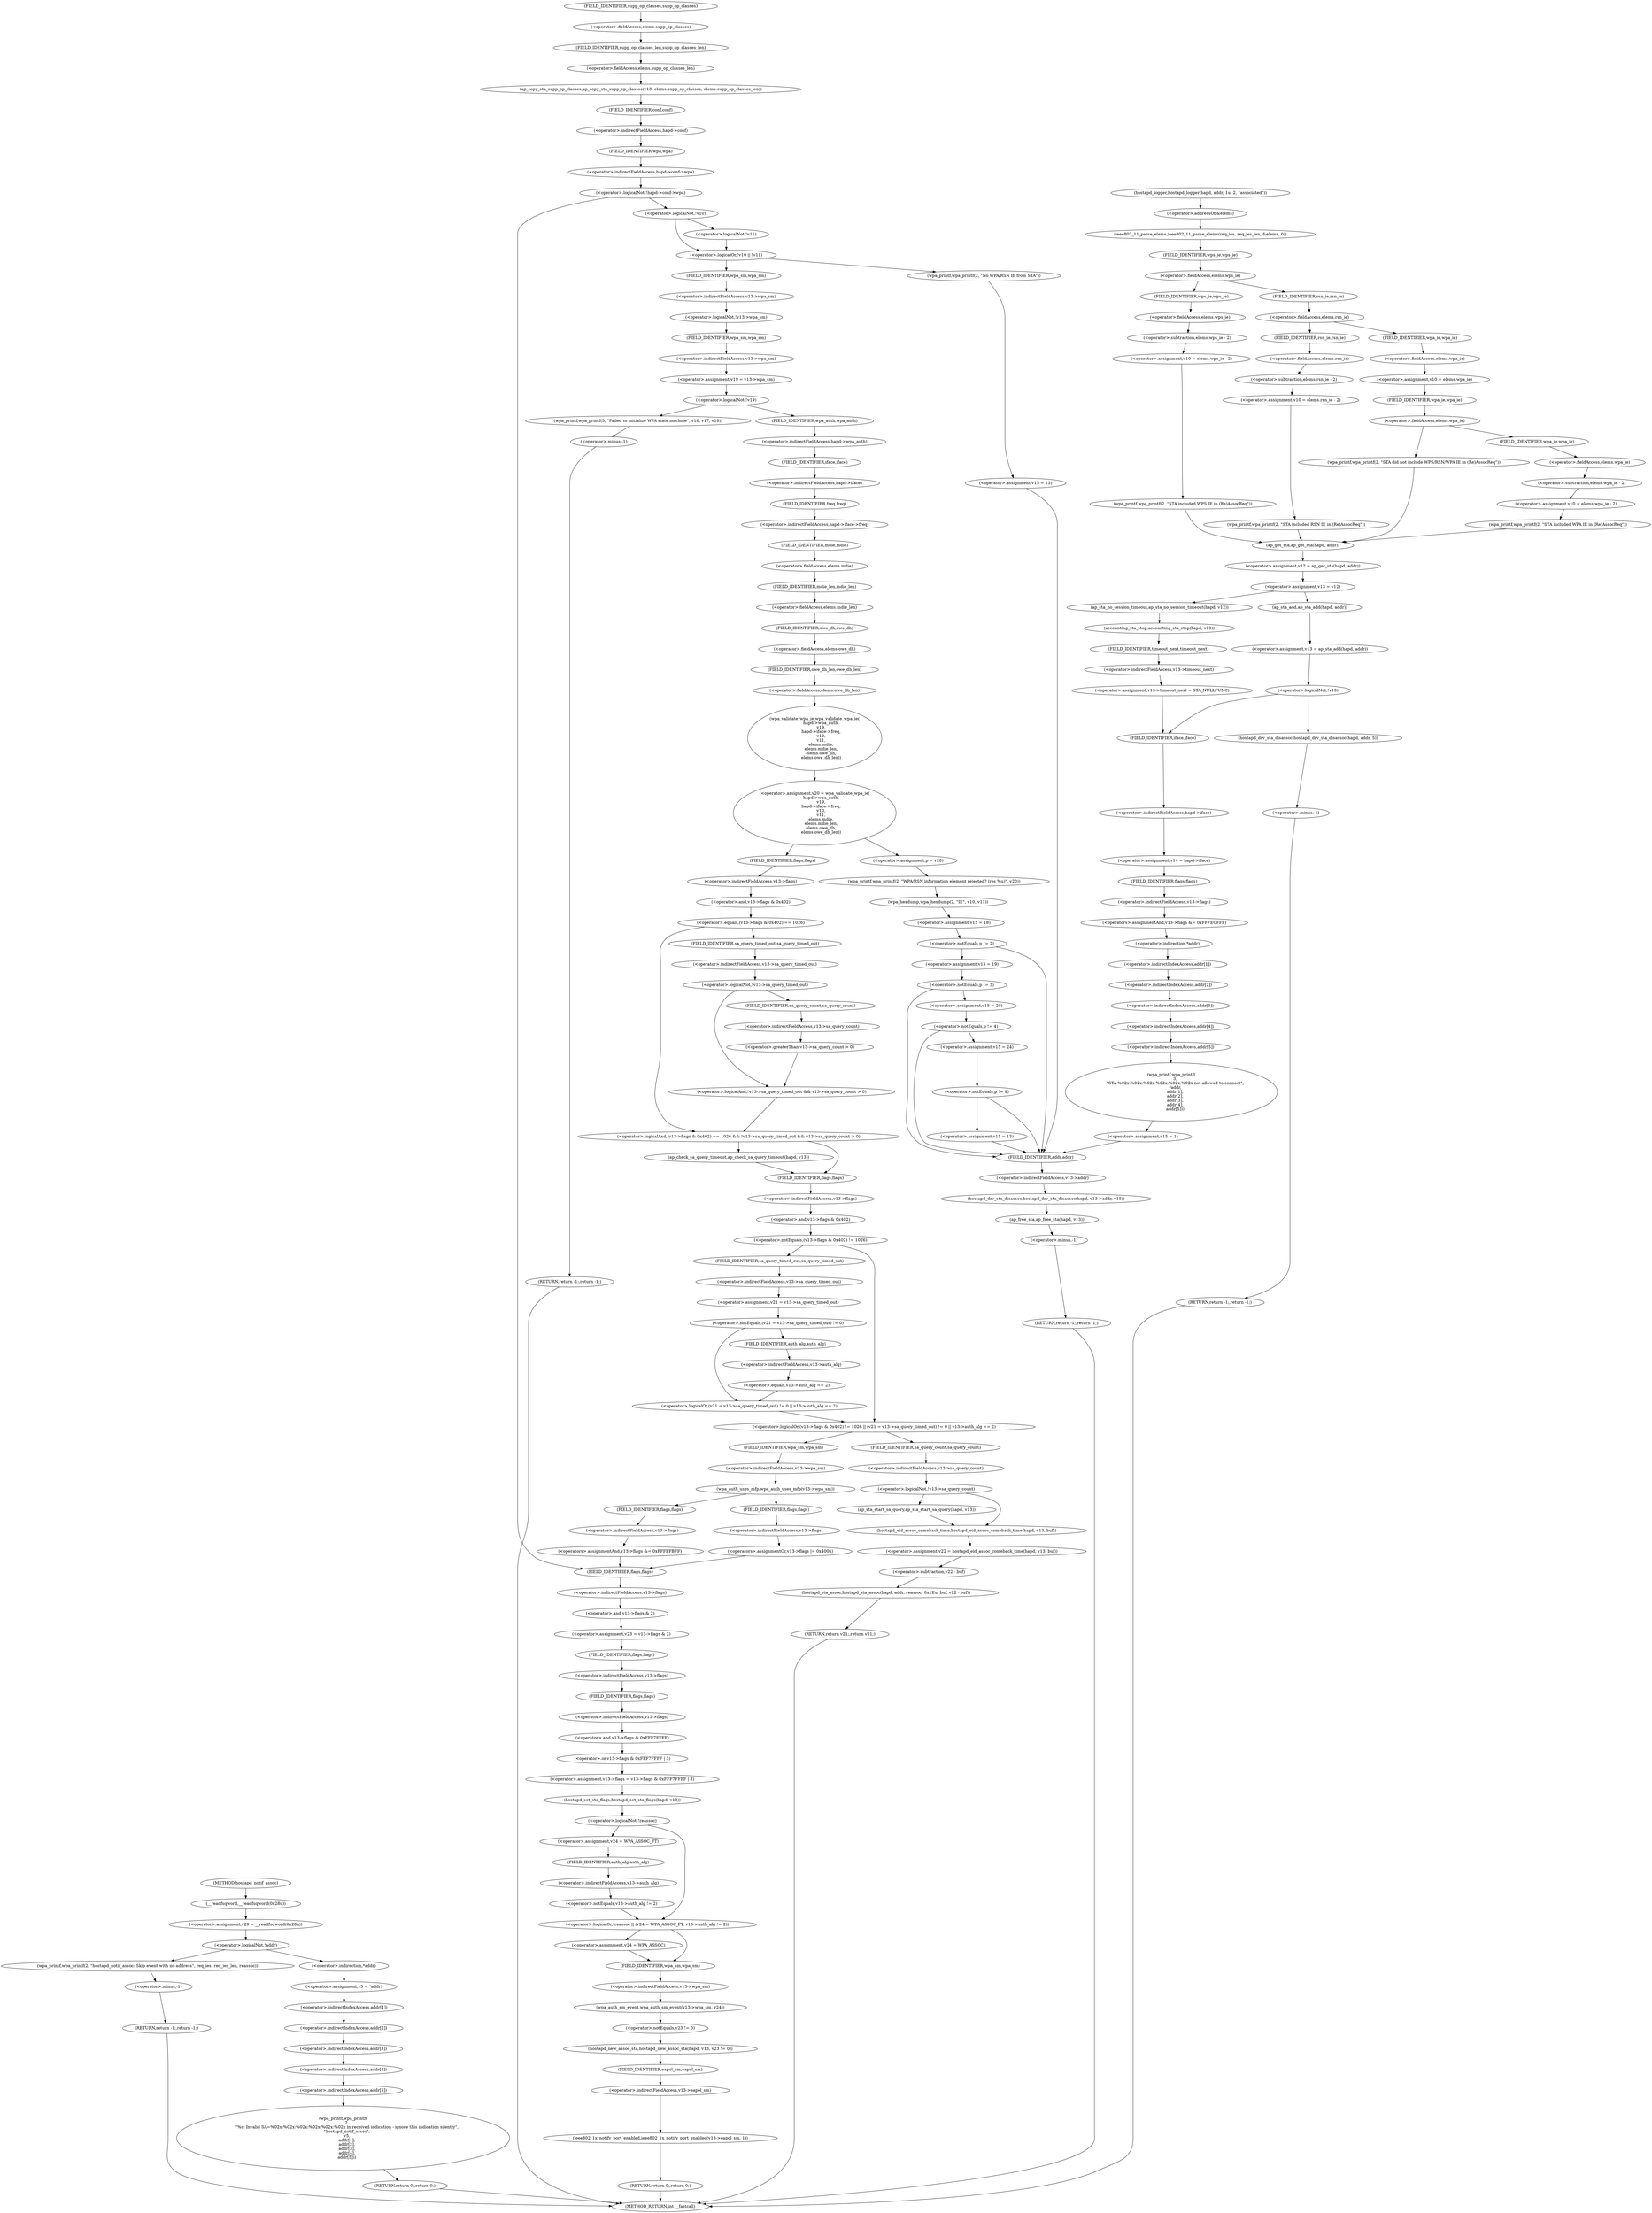 digraph hostapd_notif_assoc {  
"1000148" [label = "(<operator>.assignment,v29 = __readfsqword(0x28u))" ]
"1000150" [label = "(__readfsqword,__readfsqword(0x28u))" ]
"1000153" [label = "(<operator>.logicalNot,!addr)" ]
"1000156" [label = "(wpa_printf,wpa_printf(2, \"hostapd_notif_assoc: Skip event with no address\", req_ies, req_ies_len, reassoc))" ]
"1000162" [label = "(RETURN,return -1;,return -1;)" ]
"1000163" [label = "(<operator>.minus,-1)" ]
"1000165" [label = "(<operator>.assignment,v5 = *addr)" ]
"1000167" [label = "(<operator>.indirection,*addr)" ]
"1000170" [label = "(wpa_printf,wpa_printf(\n      2,\n      \"%s: Invalid SA=%02x:%02x:%02x:%02x:%02x:%02x in received indication - ignore this indication silently\",\n      \"hostapd_notif_assoc\",\n      v5,\n      addr[1],\n      addr[2],\n      addr[3],\n      addr[4],\n      addr[5]))" ]
"1000175" [label = "(<operator>.indirectIndexAccess,addr[1])" ]
"1000178" [label = "(<operator>.indirectIndexAccess,addr[2])" ]
"1000181" [label = "(<operator>.indirectIndexAccess,addr[3])" ]
"1000184" [label = "(<operator>.indirectIndexAccess,addr[4])" ]
"1000187" [label = "(<operator>.indirectIndexAccess,addr[5])" ]
"1000190" [label = "(RETURN,return 0;,return 0;)" ]
"1000192" [label = "(hostapd_logger,hostapd_logger(hapd, addr, 1u, 2, \"associated\"))" ]
"1000198" [label = "(ieee802_11_parse_elems,ieee802_11_parse_elems(req_ies, req_ies_len, &elems, 0))" ]
"1000201" [label = "(<operator>.addressOf,&elems)" ]
"1000205" [label = "(<operator>.fieldAccess,elems.wps_ie)" ]
"1000207" [label = "(FIELD_IDENTIFIER,wps_ie,wps_ie)" ]
"1000209" [label = "(<operator>.assignment,v10 = elems.wps_ie - 2)" ]
"1000211" [label = "(<operator>.subtraction,elems.wps_ie - 2)" ]
"1000212" [label = "(<operator>.fieldAccess,elems.wps_ie)" ]
"1000214" [label = "(FIELD_IDENTIFIER,wps_ie,wps_ie)" ]
"1000217" [label = "(wpa_printf,wpa_printf(2, \"STA included WPS IE in (Re)AssocReq\"))" ]
"1000222" [label = "(<operator>.fieldAccess,elems.rsn_ie)" ]
"1000224" [label = "(FIELD_IDENTIFIER,rsn_ie,rsn_ie)" ]
"1000226" [label = "(<operator>.assignment,v10 = elems.rsn_ie - 2)" ]
"1000228" [label = "(<operator>.subtraction,elems.rsn_ie - 2)" ]
"1000229" [label = "(<operator>.fieldAccess,elems.rsn_ie)" ]
"1000231" [label = "(FIELD_IDENTIFIER,rsn_ie,rsn_ie)" ]
"1000234" [label = "(wpa_printf,wpa_printf(2, \"STA included RSN IE in (Re)AssocReq\"))" ]
"1000239" [label = "(<operator>.assignment,v10 = elems.wpa_ie)" ]
"1000241" [label = "(<operator>.fieldAccess,elems.wpa_ie)" ]
"1000243" [label = "(FIELD_IDENTIFIER,wpa_ie,wpa_ie)" ]
"1000245" [label = "(<operator>.fieldAccess,elems.wpa_ie)" ]
"1000247" [label = "(FIELD_IDENTIFIER,wpa_ie,wpa_ie)" ]
"1000249" [label = "(<operator>.assignment,v10 = elems.wpa_ie - 2)" ]
"1000251" [label = "(<operator>.subtraction,elems.wpa_ie - 2)" ]
"1000252" [label = "(<operator>.fieldAccess,elems.wpa_ie)" ]
"1000254" [label = "(FIELD_IDENTIFIER,wpa_ie,wpa_ie)" ]
"1000257" [label = "(wpa_printf,wpa_printf(2, \"STA included WPA IE in (Re)AssocReq\"))" ]
"1000263" [label = "(wpa_printf,wpa_printf(2, \"STA did not include WPS/RSN/WPA IE in (Re)AssocReq\"))" ]
"1000266" [label = "(<operator>.assignment,v12 = ap_get_sta(hapd, addr))" ]
"1000268" [label = "(ap_get_sta,ap_get_sta(hapd, addr))" ]
"1000271" [label = "(<operator>.assignment,v13 = v12)" ]
"1000277" [label = "(ap_sta_no_session_timeout,ap_sta_no_session_timeout(hapd, v12))" ]
"1000280" [label = "(accounting_sta_stop,accounting_sta_stop(hapd, v13))" ]
"1000283" [label = "(<operator>.assignment,v13->timeout_next = STA_NULLFUNC)" ]
"1000284" [label = "(<operator>.indirectFieldAccess,v13->timeout_next)" ]
"1000286" [label = "(FIELD_IDENTIFIER,timeout_next,timeout_next)" ]
"1000290" [label = "(<operator>.assignment,v13 = ap_sta_add(hapd, addr))" ]
"1000292" [label = "(ap_sta_add,ap_sta_add(hapd, addr))" ]
"1000296" [label = "(<operator>.logicalNot,!v13)" ]
"1000299" [label = "(hostapd_drv_sta_disassoc,hostapd_drv_sta_disassoc(hapd, addr, 5))" ]
"1000303" [label = "(RETURN,return -1;,return -1;)" ]
"1000304" [label = "(<operator>.minus,-1)" ]
"1000306" [label = "(<operator>.assignment,v14 = hapd->iface)" ]
"1000308" [label = "(<operator>.indirectFieldAccess,hapd->iface)" ]
"1000310" [label = "(FIELD_IDENTIFIER,iface,iface)" ]
"1000311" [label = "(<operators>.assignmentAnd,v13->flags &= 0xFFFECFFF)" ]
"1000312" [label = "(<operator>.indirectFieldAccess,v13->flags)" ]
"1000314" [label = "(FIELD_IDENTIFIER,flags,flags)" ]
"1000317" [label = "(wpa_printf,wpa_printf(\n      3,\n      \"STA %02x:%02x:%02x:%02x:%02x:%02x not allowed to connect\",\n      *addr,\n      addr[1],\n      addr[2],\n      addr[3],\n      addr[4],\n      addr[5]))" ]
"1000320" [label = "(<operator>.indirection,*addr)" ]
"1000322" [label = "(<operator>.indirectIndexAccess,addr[1])" ]
"1000325" [label = "(<operator>.indirectIndexAccess,addr[2])" ]
"1000328" [label = "(<operator>.indirectIndexAccess,addr[3])" ]
"1000331" [label = "(<operator>.indirectIndexAccess,addr[4])" ]
"1000334" [label = "(<operator>.indirectIndexAccess,addr[5])" ]
"1000337" [label = "(<operator>.assignment,v15 = 1)" ]
"1000341" [label = "(hostapd_drv_sta_disassoc,hostapd_drv_sta_disassoc(hapd, v13->addr, v15))" ]
"1000343" [label = "(<operator>.indirectFieldAccess,v13->addr)" ]
"1000345" [label = "(FIELD_IDENTIFIER,addr,addr)" ]
"1000347" [label = "(ap_free_sta,ap_free_sta(hapd, v13))" ]
"1000350" [label = "(RETURN,return -1;,return -1;)" ]
"1000351" [label = "(<operator>.minus,-1)" ]
"1000353" [label = "(ap_copy_sta_supp_op_classes,ap_copy_sta_supp_op_classes(v13, elems.supp_op_classes, elems.supp_op_classes_len))" ]
"1000355" [label = "(<operator>.fieldAccess,elems.supp_op_classes)" ]
"1000357" [label = "(FIELD_IDENTIFIER,supp_op_classes,supp_op_classes)" ]
"1000358" [label = "(<operator>.fieldAccess,elems.supp_op_classes_len)" ]
"1000360" [label = "(FIELD_IDENTIFIER,supp_op_classes_len,supp_op_classes_len)" ]
"1000362" [label = "(<operator>.logicalNot,!hapd->conf->wpa)" ]
"1000363" [label = "(<operator>.indirectFieldAccess,hapd->conf->wpa)" ]
"1000364" [label = "(<operator>.indirectFieldAccess,hapd->conf)" ]
"1000366" [label = "(FIELD_IDENTIFIER,conf,conf)" ]
"1000367" [label = "(FIELD_IDENTIFIER,wpa,wpa)" ]
"1000370" [label = "(<operator>.assignment,v23 = v13->flags & 2)" ]
"1000372" [label = "(<operator>.and,v13->flags & 2)" ]
"1000373" [label = "(<operator>.indirectFieldAccess,v13->flags)" ]
"1000375" [label = "(FIELD_IDENTIFIER,flags,flags)" ]
"1000377" [label = "(<operator>.assignment,v13->flags = v13->flags & 0xFFF7FFFF | 3)" ]
"1000378" [label = "(<operator>.indirectFieldAccess,v13->flags)" ]
"1000380" [label = "(FIELD_IDENTIFIER,flags,flags)" ]
"1000381" [label = "(<operator>.or,v13->flags & 0xFFF7FFFF | 3)" ]
"1000382" [label = "(<operator>.and,v13->flags & 0xFFF7FFFF)" ]
"1000383" [label = "(<operator>.indirectFieldAccess,v13->flags)" ]
"1000385" [label = "(FIELD_IDENTIFIER,flags,flags)" ]
"1000388" [label = "(hostapd_set_sta_flags,hostapd_set_sta_flags(hapd, v13))" ]
"1000392" [label = "(<operator>.logicalOr,!reassoc || (v24 = WPA_ASSOC_FT, v13->auth_alg != 2))" ]
"1000393" [label = "(<operator>.logicalNot,!reassoc)" ]
"1000396" [label = "(<operator>.assignment,v24 = WPA_ASSOC_FT)" ]
"1000399" [label = "(<operator>.notEquals,v13->auth_alg != 2)" ]
"1000400" [label = "(<operator>.indirectFieldAccess,v13->auth_alg)" ]
"1000402" [label = "(FIELD_IDENTIFIER,auth_alg,auth_alg)" ]
"1000404" [label = "(<operator>.assignment,v24 = WPA_ASSOC)" ]
"1000407" [label = "(wpa_auth_sm_event,wpa_auth_sm_event(v13->wpa_sm, v24))" ]
"1000408" [label = "(<operator>.indirectFieldAccess,v13->wpa_sm)" ]
"1000410" [label = "(FIELD_IDENTIFIER,wpa_sm,wpa_sm)" ]
"1000412" [label = "(hostapd_new_assoc_sta,hostapd_new_assoc_sta(hapd, v13, v23 != 0))" ]
"1000415" [label = "(<operator>.notEquals,v23 != 0)" ]
"1000418" [label = "(ieee802_1x_notify_port_enabled,ieee802_1x_notify_port_enabled(v13->eapol_sm, 1))" ]
"1000419" [label = "(<operator>.indirectFieldAccess,v13->eapol_sm)" ]
"1000421" [label = "(FIELD_IDENTIFIER,eapol_sm,eapol_sm)" ]
"1000423" [label = "(RETURN,return 0;,return 0;)" ]
"1000426" [label = "(<operator>.logicalOr,!v10 || !v11)" ]
"1000427" [label = "(<operator>.logicalNot,!v10)" ]
"1000429" [label = "(<operator>.logicalNot,!v11)" ]
"1000432" [label = "(wpa_printf,wpa_printf(2, \"No WPA/RSN IE from STA\"))" ]
"1000435" [label = "(<operator>.assignment,v15 = 13)" ]
"1000440" [label = "(<operator>.logicalNot,!v13->wpa_sm)" ]
"1000441" [label = "(<operator>.indirectFieldAccess,v13->wpa_sm)" ]
"1000443" [label = "(FIELD_IDENTIFIER,wpa_sm,wpa_sm)" ]
"1000444" [label = "(<operator>.assignment,v19 = v13->wpa_sm)" ]
"1000446" [label = "(<operator>.indirectFieldAccess,v13->wpa_sm)" ]
"1000448" [label = "(FIELD_IDENTIFIER,wpa_sm,wpa_sm)" ]
"1000450" [label = "(<operator>.logicalNot,!v19)" ]
"1000453" [label = "(wpa_printf,wpa_printf(5, \"Failed to initialize WPA state machine\", v16, v17, v18))" ]
"1000459" [label = "(RETURN,return -1;,return -1;)" ]
"1000460" [label = "(<operator>.minus,-1)" ]
"1000462" [label = "(<operator>.assignment,v20 = wpa_validate_wpa_ie(\n          hapd->wpa_auth,\n          v19,\n          hapd->iface->freq,\n          v10,\n          v11,\n          elems.mdie,\n          elems.mdie_len,\n          elems.owe_dh,\n          elems.owe_dh_len))" ]
"1000464" [label = "(wpa_validate_wpa_ie,wpa_validate_wpa_ie(\n          hapd->wpa_auth,\n          v19,\n          hapd->iface->freq,\n          v10,\n          v11,\n          elems.mdie,\n          elems.mdie_len,\n          elems.owe_dh,\n          elems.owe_dh_len))" ]
"1000465" [label = "(<operator>.indirectFieldAccess,hapd->wpa_auth)" ]
"1000467" [label = "(FIELD_IDENTIFIER,wpa_auth,wpa_auth)" ]
"1000469" [label = "(<operator>.indirectFieldAccess,hapd->iface->freq)" ]
"1000470" [label = "(<operator>.indirectFieldAccess,hapd->iface)" ]
"1000472" [label = "(FIELD_IDENTIFIER,iface,iface)" ]
"1000473" [label = "(FIELD_IDENTIFIER,freq,freq)" ]
"1000476" [label = "(<operator>.fieldAccess,elems.mdie)" ]
"1000478" [label = "(FIELD_IDENTIFIER,mdie,mdie)" ]
"1000479" [label = "(<operator>.fieldAccess,elems.mdie_len)" ]
"1000481" [label = "(FIELD_IDENTIFIER,mdie_len,mdie_len)" ]
"1000482" [label = "(<operator>.fieldAccess,elems.owe_dh)" ]
"1000484" [label = "(FIELD_IDENTIFIER,owe_dh,owe_dh)" ]
"1000485" [label = "(<operator>.fieldAccess,elems.owe_dh_len)" ]
"1000487" [label = "(FIELD_IDENTIFIER,owe_dh_len,owe_dh_len)" ]
"1000491" [label = "(<operator>.assignment,p = v20)" ]
"1000494" [label = "(wpa_printf,wpa_printf(2, \"WPA/RSN information element rejected? (res %u)\", v20))" ]
"1000498" [label = "(wpa_hexdump,wpa_hexdump(2, \"IE\", v10, v11))" ]
"1000503" [label = "(<operator>.assignment,v15 = 18)" ]
"1000507" [label = "(<operator>.notEquals,p != 2)" ]
"1000511" [label = "(<operator>.assignment,v15 = 19)" ]
"1000515" [label = "(<operator>.notEquals,p != 3)" ]
"1000519" [label = "(<operator>.assignment,v15 = 20)" ]
"1000523" [label = "(<operator>.notEquals,p != 4)" ]
"1000527" [label = "(<operator>.assignment,v15 = 24)" ]
"1000531" [label = "(<operator>.notEquals,p != 8)" ]
"1000534" [label = "(<operator>.assignment,v15 = 13)" ]
"1000539" [label = "(<operator>.logicalAnd,(v13->flags & 0x402) == 1026 && !v13->sa_query_timed_out && v13->sa_query_count > 0)" ]
"1000540" [label = "(<operator>.equals,(v13->flags & 0x402) == 1026)" ]
"1000541" [label = "(<operator>.and,v13->flags & 0x402)" ]
"1000542" [label = "(<operator>.indirectFieldAccess,v13->flags)" ]
"1000544" [label = "(FIELD_IDENTIFIER,flags,flags)" ]
"1000547" [label = "(<operator>.logicalAnd,!v13->sa_query_timed_out && v13->sa_query_count > 0)" ]
"1000548" [label = "(<operator>.logicalNot,!v13->sa_query_timed_out)" ]
"1000549" [label = "(<operator>.indirectFieldAccess,v13->sa_query_timed_out)" ]
"1000551" [label = "(FIELD_IDENTIFIER,sa_query_timed_out,sa_query_timed_out)" ]
"1000552" [label = "(<operator>.greaterThan,v13->sa_query_count > 0)" ]
"1000553" [label = "(<operator>.indirectFieldAccess,v13->sa_query_count)" ]
"1000555" [label = "(FIELD_IDENTIFIER,sa_query_count,sa_query_count)" ]
"1000557" [label = "(ap_check_sa_query_timeout,ap_check_sa_query_timeout(hapd, v13))" ]
"1000561" [label = "(<operator>.logicalOr,(v13->flags & 0x402) != 1026 || (v21 = v13->sa_query_timed_out) != 0 || v13->auth_alg == 2)" ]
"1000562" [label = "(<operator>.notEquals,(v13->flags & 0x402) != 1026)" ]
"1000563" [label = "(<operator>.and,v13->flags & 0x402)" ]
"1000564" [label = "(<operator>.indirectFieldAccess,v13->flags)" ]
"1000566" [label = "(FIELD_IDENTIFIER,flags,flags)" ]
"1000569" [label = "(<operator>.logicalOr,(v21 = v13->sa_query_timed_out) != 0 || v13->auth_alg == 2)" ]
"1000570" [label = "(<operator>.notEquals,(v21 = v13->sa_query_timed_out) != 0)" ]
"1000571" [label = "(<operator>.assignment,v21 = v13->sa_query_timed_out)" ]
"1000573" [label = "(<operator>.indirectFieldAccess,v13->sa_query_timed_out)" ]
"1000575" [label = "(FIELD_IDENTIFIER,sa_query_timed_out,sa_query_timed_out)" ]
"1000577" [label = "(<operator>.equals,v13->auth_alg == 2)" ]
"1000578" [label = "(<operator>.indirectFieldAccess,v13->auth_alg)" ]
"1000580" [label = "(FIELD_IDENTIFIER,auth_alg,auth_alg)" ]
"1000584" [label = "(wpa_auth_uses_mfp,wpa_auth_uses_mfp(v13->wpa_sm))" ]
"1000585" [label = "(<operator>.indirectFieldAccess,v13->wpa_sm)" ]
"1000587" [label = "(FIELD_IDENTIFIER,wpa_sm,wpa_sm)" ]
"1000588" [label = "(<operators>.assignmentOr,v13->flags |= 0x400u)" ]
"1000589" [label = "(<operator>.indirectFieldAccess,v13->flags)" ]
"1000591" [label = "(FIELD_IDENTIFIER,flags,flags)" ]
"1000594" [label = "(<operators>.assignmentAnd,v13->flags &= 0xFFFFFBFF)" ]
"1000595" [label = "(<operator>.indirectFieldAccess,v13->flags)" ]
"1000597" [label = "(FIELD_IDENTIFIER,flags,flags)" ]
"1000601" [label = "(<operator>.logicalNot,!v13->sa_query_count)" ]
"1000602" [label = "(<operator>.indirectFieldAccess,v13->sa_query_count)" ]
"1000604" [label = "(FIELD_IDENTIFIER,sa_query_count,sa_query_count)" ]
"1000605" [label = "(ap_sta_start_sa_query,ap_sta_start_sa_query(hapd, v13))" ]
"1000608" [label = "(<operator>.assignment,v22 = hostapd_eid_assoc_comeback_time(hapd, v13, buf))" ]
"1000610" [label = "(hostapd_eid_assoc_comeback_time,hostapd_eid_assoc_comeback_time(hapd, v13, buf))" ]
"1000614" [label = "(hostapd_sta_assoc,hostapd_sta_assoc(hapd, addr, reassoc, 0x1Eu, buf, v22 - buf))" ]
"1000620" [label = "(<operator>.subtraction,v22 - buf)" ]
"1000623" [label = "(RETURN,return v21;,return v21;)" ]
"1000121" [label = "(METHOD,hostapd_notif_assoc)" ]
"1000625" [label = "(METHOD_RETURN,int __fastcall)" ]
  "1000148" -> "1000153" 
  "1000150" -> "1000148" 
  "1000153" -> "1000156" 
  "1000153" -> "1000167" 
  "1000156" -> "1000163" 
  "1000162" -> "1000625" 
  "1000163" -> "1000162" 
  "1000165" -> "1000175" 
  "1000167" -> "1000165" 
  "1000170" -> "1000190" 
  "1000175" -> "1000178" 
  "1000178" -> "1000181" 
  "1000181" -> "1000184" 
  "1000184" -> "1000187" 
  "1000187" -> "1000170" 
  "1000190" -> "1000625" 
  "1000192" -> "1000201" 
  "1000198" -> "1000207" 
  "1000201" -> "1000198" 
  "1000205" -> "1000214" 
  "1000205" -> "1000224" 
  "1000207" -> "1000205" 
  "1000209" -> "1000217" 
  "1000211" -> "1000209" 
  "1000212" -> "1000211" 
  "1000214" -> "1000212" 
  "1000217" -> "1000268" 
  "1000222" -> "1000231" 
  "1000222" -> "1000243" 
  "1000224" -> "1000222" 
  "1000226" -> "1000234" 
  "1000228" -> "1000226" 
  "1000229" -> "1000228" 
  "1000231" -> "1000229" 
  "1000234" -> "1000268" 
  "1000239" -> "1000247" 
  "1000241" -> "1000239" 
  "1000243" -> "1000241" 
  "1000245" -> "1000254" 
  "1000245" -> "1000263" 
  "1000247" -> "1000245" 
  "1000249" -> "1000257" 
  "1000251" -> "1000249" 
  "1000252" -> "1000251" 
  "1000254" -> "1000252" 
  "1000257" -> "1000268" 
  "1000263" -> "1000268" 
  "1000266" -> "1000271" 
  "1000268" -> "1000266" 
  "1000271" -> "1000277" 
  "1000271" -> "1000292" 
  "1000277" -> "1000280" 
  "1000280" -> "1000286" 
  "1000283" -> "1000310" 
  "1000284" -> "1000283" 
  "1000286" -> "1000284" 
  "1000290" -> "1000296" 
  "1000292" -> "1000290" 
  "1000296" -> "1000299" 
  "1000296" -> "1000310" 
  "1000299" -> "1000304" 
  "1000303" -> "1000625" 
  "1000304" -> "1000303" 
  "1000306" -> "1000314" 
  "1000308" -> "1000306" 
  "1000310" -> "1000308" 
  "1000311" -> "1000320" 
  "1000312" -> "1000311" 
  "1000314" -> "1000312" 
  "1000317" -> "1000337" 
  "1000320" -> "1000322" 
  "1000322" -> "1000325" 
  "1000325" -> "1000328" 
  "1000328" -> "1000331" 
  "1000331" -> "1000334" 
  "1000334" -> "1000317" 
  "1000337" -> "1000345" 
  "1000341" -> "1000347" 
  "1000343" -> "1000341" 
  "1000345" -> "1000343" 
  "1000347" -> "1000351" 
  "1000350" -> "1000625" 
  "1000351" -> "1000350" 
  "1000353" -> "1000366" 
  "1000355" -> "1000360" 
  "1000357" -> "1000355" 
  "1000358" -> "1000353" 
  "1000360" -> "1000358" 
  "1000362" -> "1000375" 
  "1000362" -> "1000427" 
  "1000363" -> "1000362" 
  "1000364" -> "1000367" 
  "1000366" -> "1000364" 
  "1000367" -> "1000363" 
  "1000370" -> "1000380" 
  "1000372" -> "1000370" 
  "1000373" -> "1000372" 
  "1000375" -> "1000373" 
  "1000377" -> "1000388" 
  "1000378" -> "1000385" 
  "1000380" -> "1000378" 
  "1000381" -> "1000377" 
  "1000382" -> "1000381" 
  "1000383" -> "1000382" 
  "1000385" -> "1000383" 
  "1000388" -> "1000393" 
  "1000392" -> "1000404" 
  "1000392" -> "1000410" 
  "1000393" -> "1000392" 
  "1000393" -> "1000396" 
  "1000396" -> "1000402" 
  "1000399" -> "1000392" 
  "1000400" -> "1000399" 
  "1000402" -> "1000400" 
  "1000404" -> "1000410" 
  "1000407" -> "1000415" 
  "1000408" -> "1000407" 
  "1000410" -> "1000408" 
  "1000412" -> "1000421" 
  "1000415" -> "1000412" 
  "1000418" -> "1000423" 
  "1000419" -> "1000418" 
  "1000421" -> "1000419" 
  "1000423" -> "1000625" 
  "1000426" -> "1000432" 
  "1000426" -> "1000443" 
  "1000427" -> "1000426" 
  "1000427" -> "1000429" 
  "1000429" -> "1000426" 
  "1000432" -> "1000435" 
  "1000435" -> "1000345" 
  "1000440" -> "1000448" 
  "1000441" -> "1000440" 
  "1000443" -> "1000441" 
  "1000444" -> "1000450" 
  "1000446" -> "1000444" 
  "1000448" -> "1000446" 
  "1000450" -> "1000453" 
  "1000450" -> "1000467" 
  "1000453" -> "1000460" 
  "1000459" -> "1000625" 
  "1000460" -> "1000459" 
  "1000462" -> "1000491" 
  "1000462" -> "1000544" 
  "1000464" -> "1000462" 
  "1000465" -> "1000472" 
  "1000467" -> "1000465" 
  "1000469" -> "1000478" 
  "1000470" -> "1000473" 
  "1000472" -> "1000470" 
  "1000473" -> "1000469" 
  "1000476" -> "1000481" 
  "1000478" -> "1000476" 
  "1000479" -> "1000484" 
  "1000481" -> "1000479" 
  "1000482" -> "1000487" 
  "1000484" -> "1000482" 
  "1000485" -> "1000464" 
  "1000487" -> "1000485" 
  "1000491" -> "1000494" 
  "1000494" -> "1000498" 
  "1000498" -> "1000503" 
  "1000503" -> "1000507" 
  "1000507" -> "1000511" 
  "1000507" -> "1000345" 
  "1000511" -> "1000515" 
  "1000515" -> "1000519" 
  "1000515" -> "1000345" 
  "1000519" -> "1000523" 
  "1000523" -> "1000527" 
  "1000523" -> "1000345" 
  "1000527" -> "1000531" 
  "1000531" -> "1000534" 
  "1000531" -> "1000345" 
  "1000534" -> "1000345" 
  "1000539" -> "1000557" 
  "1000539" -> "1000566" 
  "1000540" -> "1000539" 
  "1000540" -> "1000551" 
  "1000541" -> "1000540" 
  "1000542" -> "1000541" 
  "1000544" -> "1000542" 
  "1000547" -> "1000539" 
  "1000548" -> "1000547" 
  "1000548" -> "1000555" 
  "1000549" -> "1000548" 
  "1000551" -> "1000549" 
  "1000552" -> "1000547" 
  "1000553" -> "1000552" 
  "1000555" -> "1000553" 
  "1000557" -> "1000566" 
  "1000561" -> "1000587" 
  "1000561" -> "1000604" 
  "1000562" -> "1000561" 
  "1000562" -> "1000575" 
  "1000563" -> "1000562" 
  "1000564" -> "1000563" 
  "1000566" -> "1000564" 
  "1000569" -> "1000561" 
  "1000570" -> "1000569" 
  "1000570" -> "1000580" 
  "1000571" -> "1000570" 
  "1000573" -> "1000571" 
  "1000575" -> "1000573" 
  "1000577" -> "1000569" 
  "1000578" -> "1000577" 
  "1000580" -> "1000578" 
  "1000584" -> "1000591" 
  "1000584" -> "1000597" 
  "1000585" -> "1000584" 
  "1000587" -> "1000585" 
  "1000588" -> "1000375" 
  "1000589" -> "1000588" 
  "1000591" -> "1000589" 
  "1000594" -> "1000375" 
  "1000595" -> "1000594" 
  "1000597" -> "1000595" 
  "1000601" -> "1000605" 
  "1000601" -> "1000610" 
  "1000602" -> "1000601" 
  "1000604" -> "1000602" 
  "1000605" -> "1000610" 
  "1000608" -> "1000620" 
  "1000610" -> "1000608" 
  "1000614" -> "1000623" 
  "1000620" -> "1000614" 
  "1000623" -> "1000625" 
  "1000121" -> "1000150" 
}
